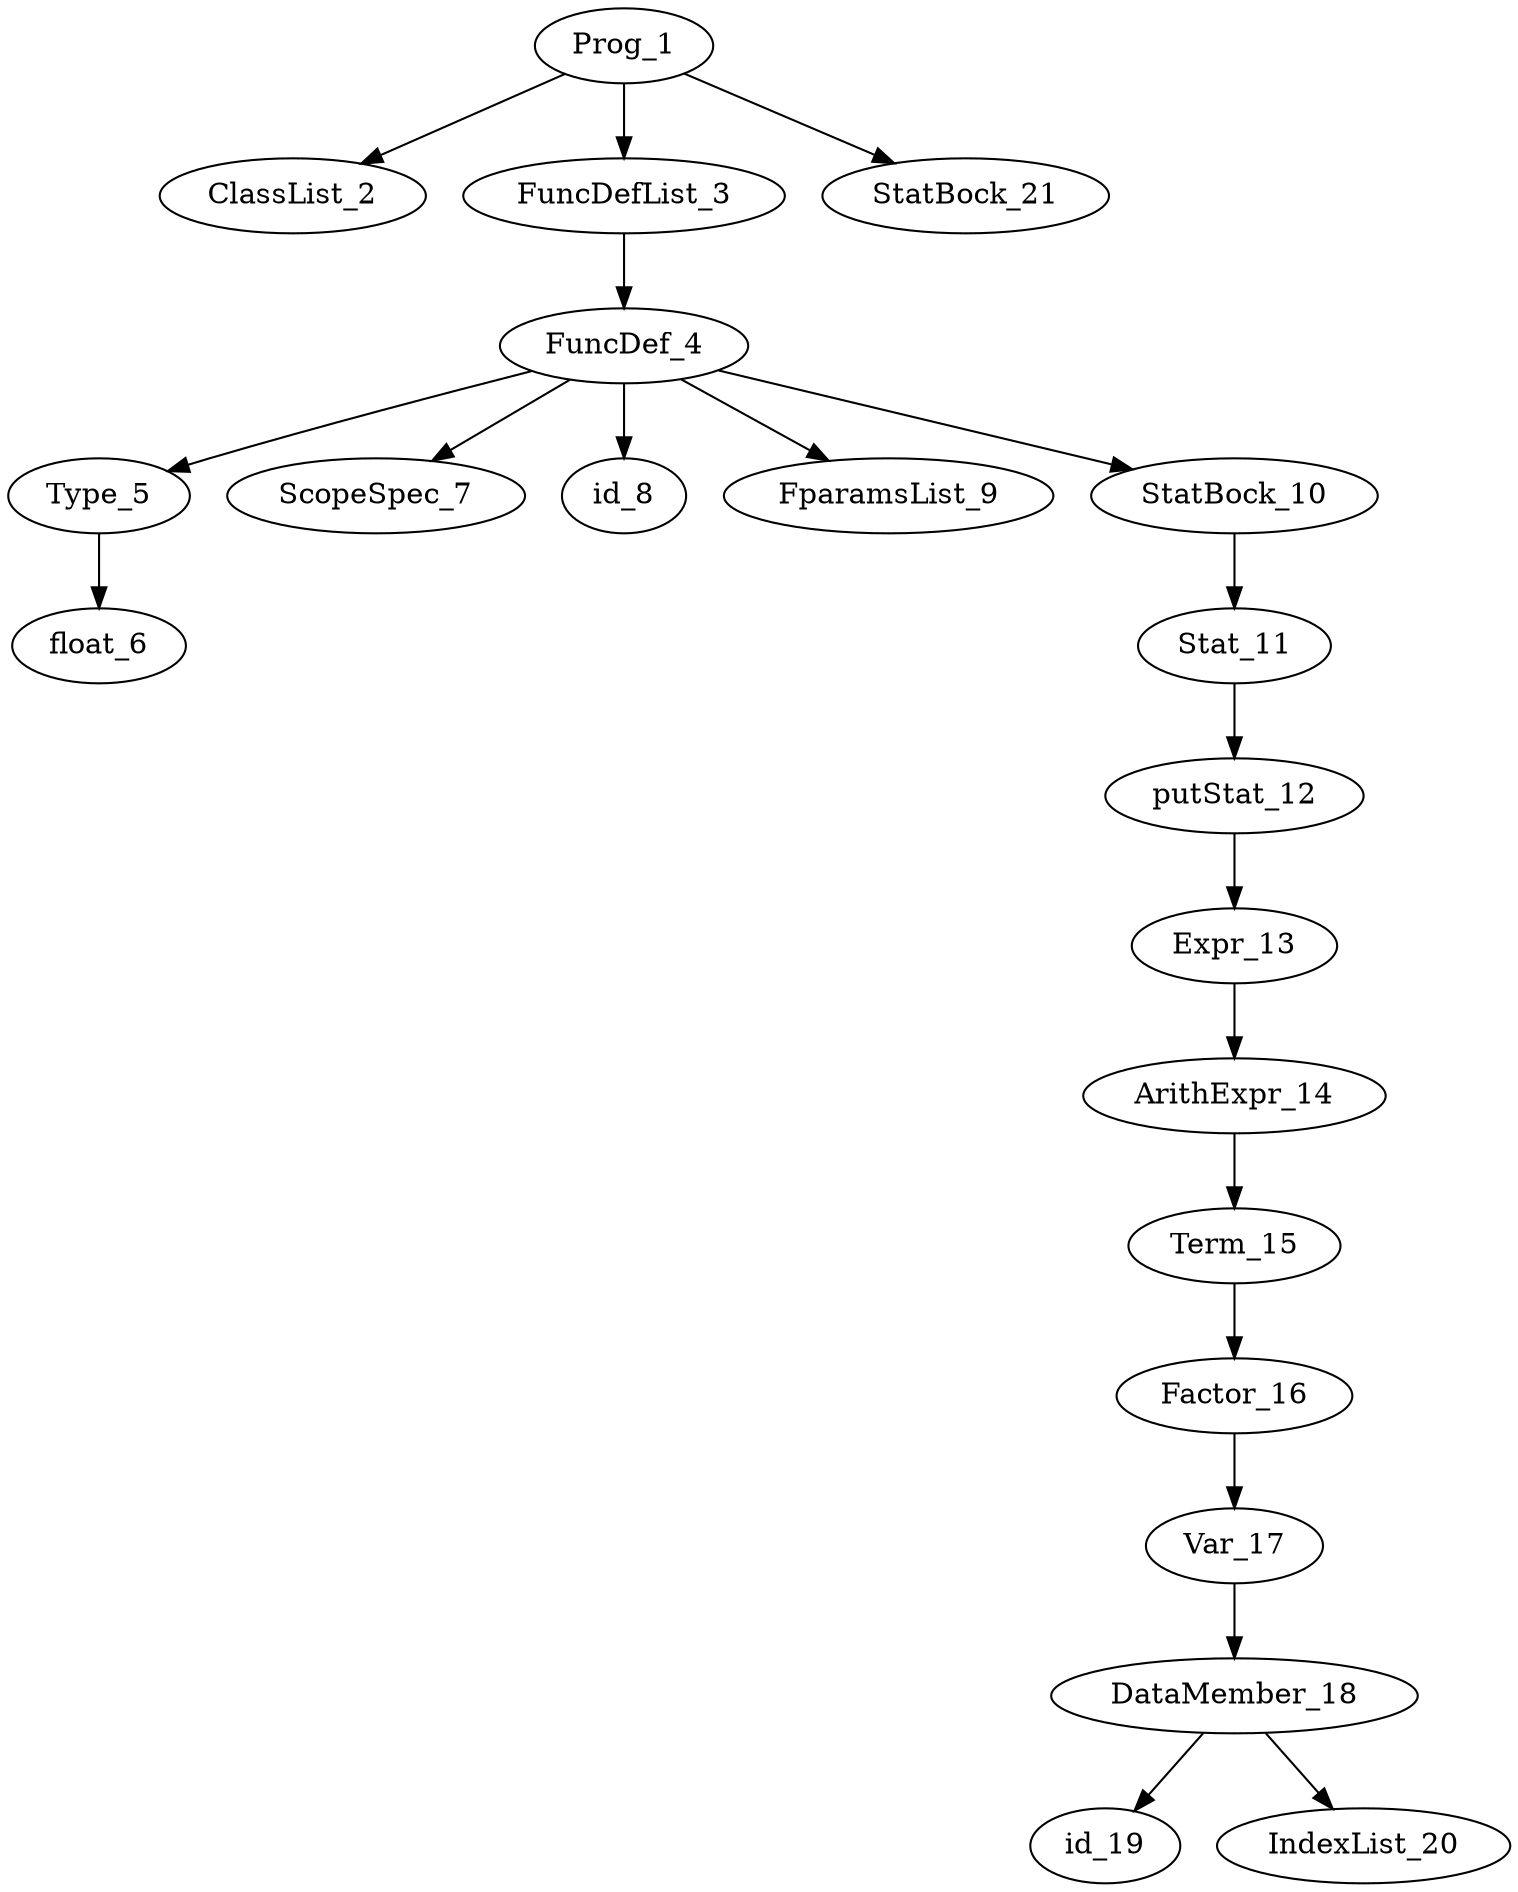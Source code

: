 digraph ast {
	Prog_1->ClassList_2;
	Prog_1->FuncDefList_3;
	FuncDefList_3->FuncDef_4;
	FuncDef_4->Type_5;
	Type_5->float_6;
	FuncDef_4->ScopeSpec_7;
	FuncDef_4->id_8;
	FuncDef_4->FparamsList_9;
	FuncDef_4->StatBock_10;
	StatBock_10->Stat_11;
	Stat_11->putStat_12;
	putStat_12->Expr_13;
	Expr_13->ArithExpr_14;
	ArithExpr_14->Term_15;
	Term_15->Factor_16;
	Factor_16->Var_17;
	Var_17->DataMember_18;
	DataMember_18->id_19;
	DataMember_18->IndexList_20;
	Prog_1->StatBock_21;
	ArithExpr_14;
	ClassList_2;
	DataMember_18;
	Expr_13;
	Factor_16;
	FparamsList_9;
	FuncDefList_3;
	FuncDef_4;
	IndexList_20;
	Prog_1;
	ScopeSpec_7;
	StatBock_10;
	StatBock_21;
	Stat_11;
	Term_15;
	Type_5;
	Var_17;
	float_6;
	id_19;
	id_8;
	putStat_12;

}
